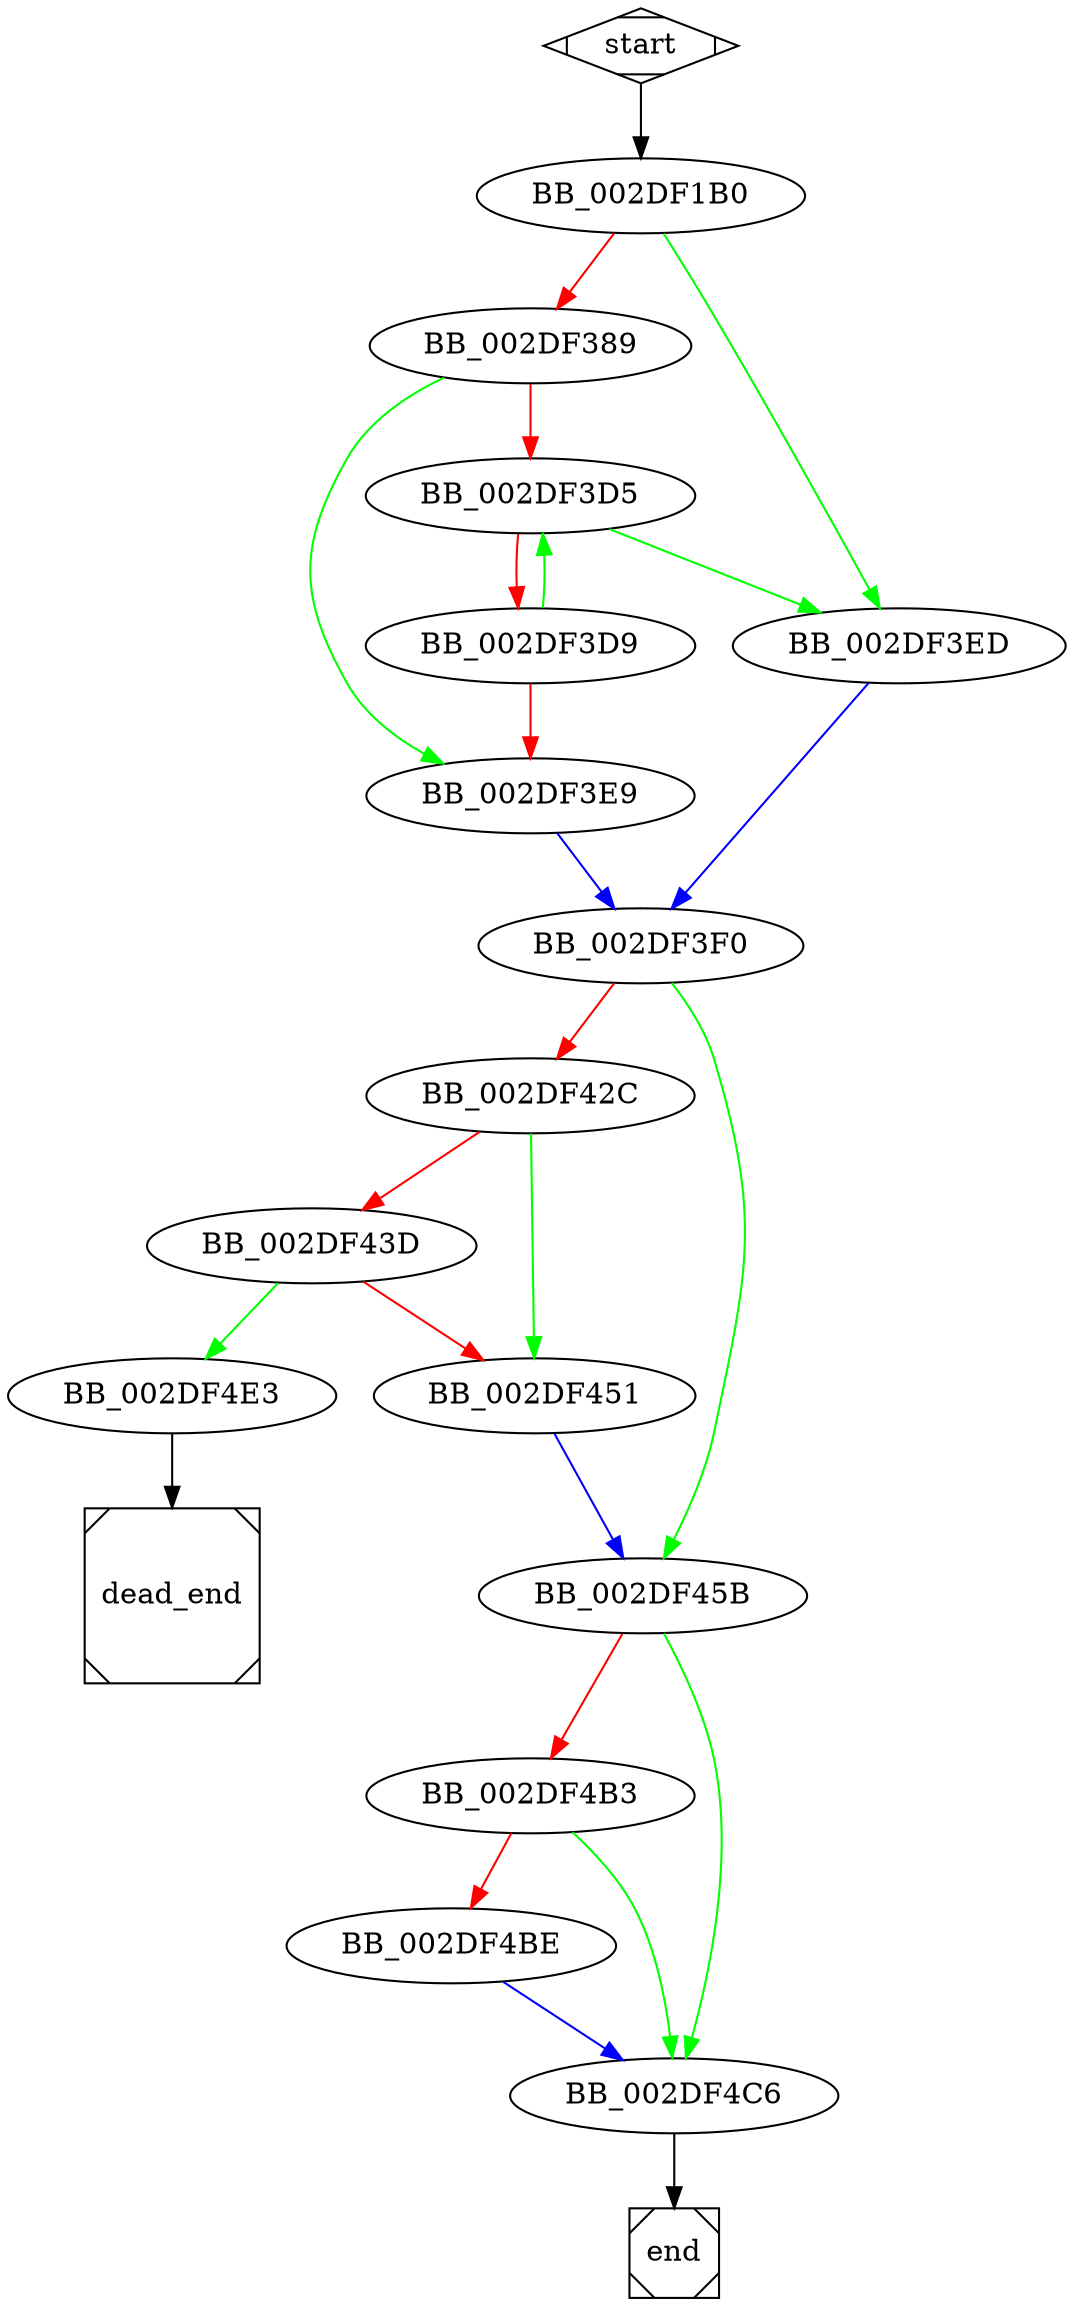 digraph G {
  start -> BB_002DF1B0;

  BB_002DF1B0 -> BB_002DF389 [color=red];
  BB_002DF1B0 -> BB_002DF3ED [color=green];
  
  BB_002DF389 -> BB_002DF3D5 [color=red];
  BB_002DF389 -> BB_002DF3E9 [color=green];
  
  BB_002DF3D5 -> BB_002DF3D9 [color=red];
  BB_002DF3D5 -> BB_002DF3ED [color=green];
  
  BB_002DF3D9 -> BB_002DF3E9 [color=red];
  BB_002DF3D9 -> BB_002DF3D5 [color=green];
  
  BB_002DF3E9 -> BB_002DF3F0 [color=blue];
  
  BB_002DF3ED -> BB_002DF3F0 [color=blue];
  
  BB_002DF3F0 -> BB_002DF42C [color=red];
  BB_002DF3F0 -> BB_002DF45B [color=green];
  
  BB_002DF42C -> BB_002DF43D [color=red];
  BB_002DF42C -> BB_002DF451 [color=green];
  
  BB_002DF43D -> BB_002DF451 [color=red];
  BB_002DF43D -> BB_002DF4E3 [color=green];
  
  BB_002DF451 -> BB_002DF45B [color=blue];
  
  BB_002DF45B -> BB_002DF4B3 [color=red];
  BB_002DF45B -> BB_002DF4C6 [color=green];
  
  BB_002DF4B3 -> BB_002DF4BE [color=red];
  BB_002DF4B3 -> BB_002DF4C6 [color=green];
  
  BB_002DF4BE -> BB_002DF4C6 [color=blue];
  
  BB_002DF4C6 -> end;
  
  BB_002DF4E3 -> dead_end;

  start [shape=Mdiamond];
  end [shape=Msquare];
  dead_end [shape=Msquare];
}

